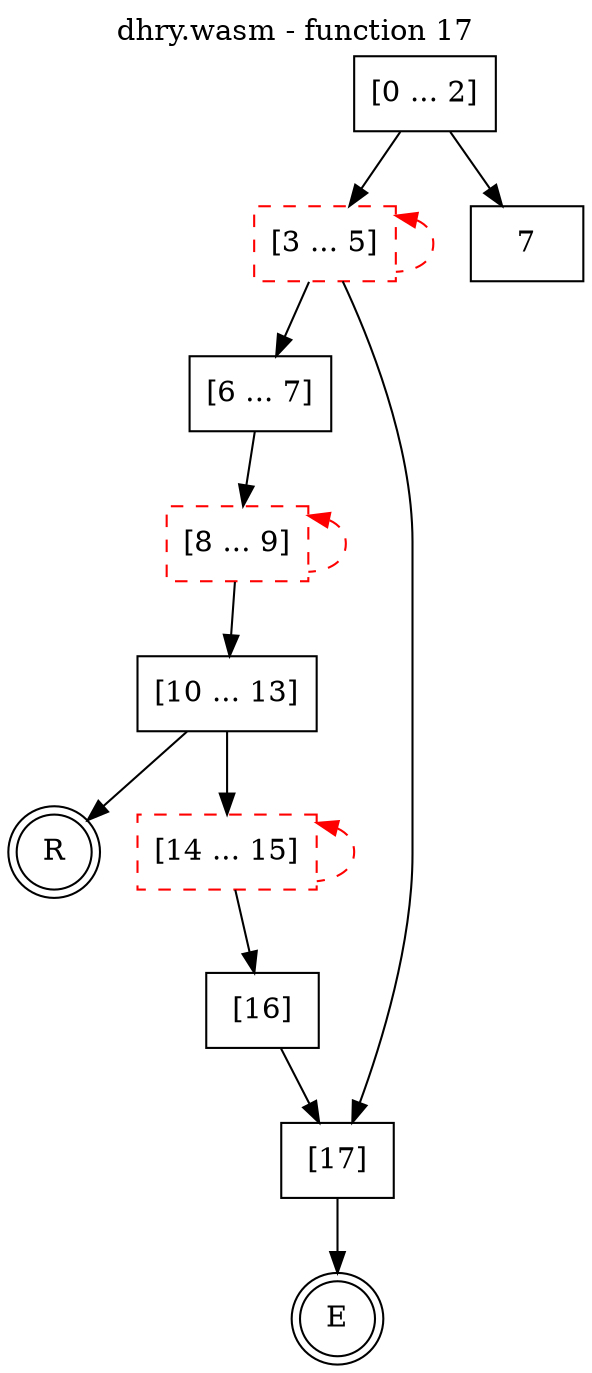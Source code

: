 digraph finite_state_machine {
    label = "dhry.wasm - function 17"
    labelloc =  t
    labelfontsize = 16
    labelfontcolor = black
    labelfontname = "Helvetica"
    node [shape = doublecircle]; E R ;
    node [shape = box];
    node [shape=box, color=black, style=solid] 0[label="[0 ... 2]"]
    node [shape=box, color=red, style=dashed] 3[label="[3 ... 5]"]
    node [shape=box, color=black, style=solid] 6[label="[6 ... 7]"]
    node [shape=box, color=red, style=dashed] 8[label="[8 ... 9]"]
    node [shape=box, color=black, style=solid] 10[label="[10 ... 13]"]
    node [shape=box, color=red, style=dashed] 14[label="[14 ... 15]"]
    node [shape=box, color=black, style=solid] 16[label="[16]"]
    node [shape=box, color=black, style=solid] 17[label="[17]"]
    node [shape=box, color=black, style=solid] R[label="R"]
    0 -> 3;
    0 -> 7;
    3 -> 6;
    3 -> 17;
    3 -> 3[style="dashed" color="red" dir=back];
    6 -> 8;
    8 -> 10;
    8 -> 8[style="dashed" color="red" dir=back];
    10 -> 14;
    10 -> R;
    14 -> 16;
    14 -> 14[style="dashed" color="red" dir=back];
    16 -> 17;
    17 -> E;
}
